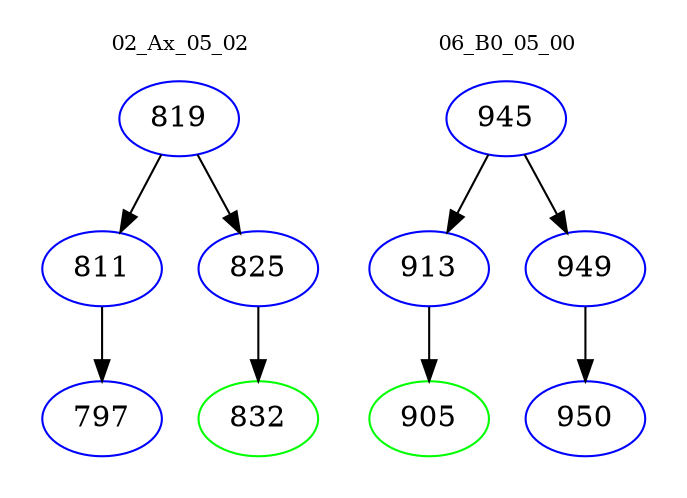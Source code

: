 digraph{
subgraph cluster_0 {
color = white
label = "02_Ax_05_02";
fontsize=10;
T0_819 [label="819", color="blue"]
T0_819 -> T0_811 [color="black"]
T0_811 [label="811", color="blue"]
T0_811 -> T0_797 [color="black"]
T0_797 [label="797", color="blue"]
T0_819 -> T0_825 [color="black"]
T0_825 [label="825", color="blue"]
T0_825 -> T0_832 [color="black"]
T0_832 [label="832", color="green"]
}
subgraph cluster_1 {
color = white
label = "06_B0_05_00";
fontsize=10;
T1_945 [label="945", color="blue"]
T1_945 -> T1_913 [color="black"]
T1_913 [label="913", color="blue"]
T1_913 -> T1_905 [color="black"]
T1_905 [label="905", color="green"]
T1_945 -> T1_949 [color="black"]
T1_949 [label="949", color="blue"]
T1_949 -> T1_950 [color="black"]
T1_950 [label="950", color="blue"]
}
}

